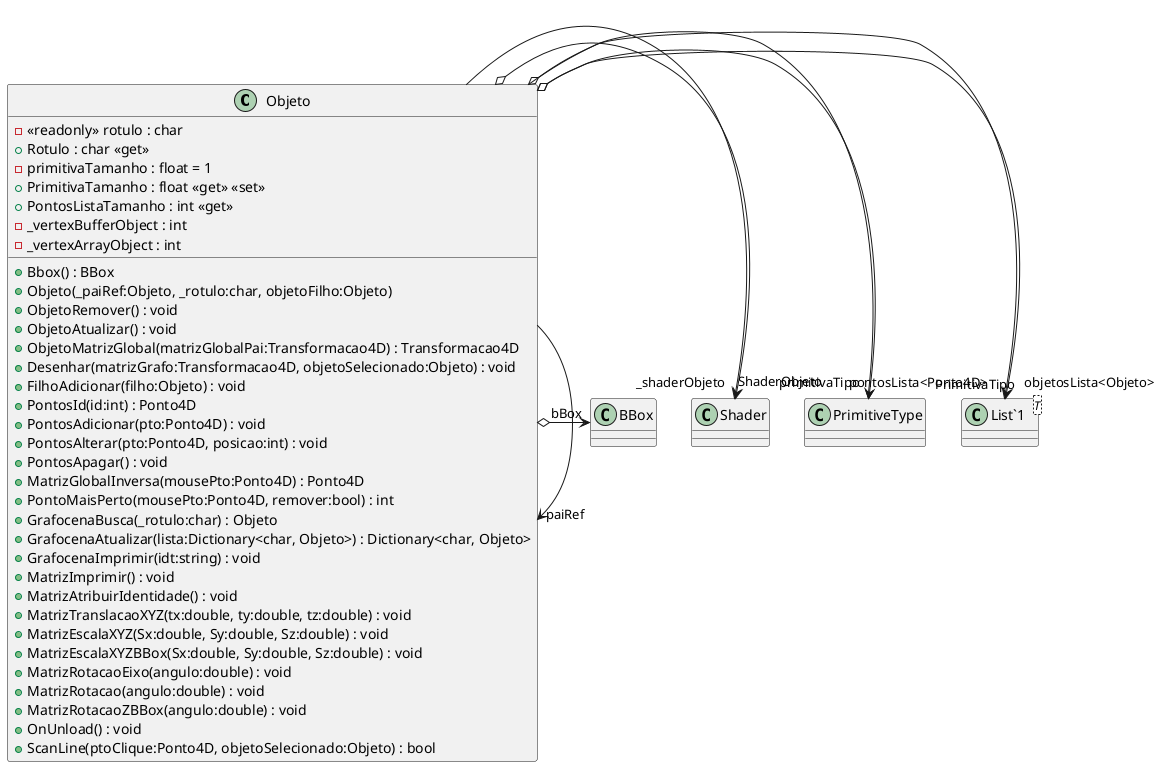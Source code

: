 @startuml Objeto
class Objeto {
    - <<readonly>> rotulo : char
    + Rotulo : char <<get>>
    - primitivaTamanho : float = 1
    + PrimitivaTamanho : float <<get>> <<set>>
    + PontosListaTamanho : int <<get>>
    - _vertexBufferObject : int
    - _vertexArrayObject : int
    + Bbox() : BBox
    + Objeto(_paiRef:Objeto, _rotulo:char, objetoFilho:Objeto)
    + ObjetoRemover() : void
    + ObjetoAtualizar() : void
    + ObjetoMatrizGlobal(matrizGlobalPai:Transformacao4D) : Transformacao4D
    + Desenhar(matrizGrafo:Transformacao4D, objetoSelecionado:Objeto) : void
    + FilhoAdicionar(filho:Objeto) : void
    + PontosId(id:int) : Ponto4D
    + PontosAdicionar(pto:Ponto4D) : void
    + PontosAlterar(pto:Ponto4D, posicao:int) : void
    + PontosApagar() : void
    + MatrizGlobalInversa(mousePto:Ponto4D) : Ponto4D
    + PontoMaisPerto(mousePto:Ponto4D, remover:bool) : int
    + GrafocenaBusca(_rotulo:char) : Objeto
    + GrafocenaAtualizar(lista:Dictionary<char, Objeto>) : Dictionary<char, Objeto>
    + GrafocenaImprimir(idt:string) : void
    + MatrizImprimir() : void
    + MatrizAtribuirIdentidade() : void
    + MatrizTranslacaoXYZ(tx:double, ty:double, tz:double) : void
    + MatrizEscalaXYZ(Sx:double, Sy:double, Sz:double) : void
    + MatrizEscalaXYZBBox(Sx:double, Sy:double, Sz:double) : void
    + MatrizRotacaoEixo(angulo:double) : void
    + MatrizRotacao(angulo:double) : void
    + MatrizRotacaoZBBox(angulo:double) : void
    + OnUnload() : void
    + ScanLine(ptoClique:Ponto4D, objetoSelecionado:Objeto) : bool
}
class "List`1"<T> {
}
Objeto --> "paiRef" Objeto
Objeto o-> "objetosLista<Objeto>" "List`1"
Objeto o-> "primitivaTipo" PrimitiveType
Objeto --> "PrimitivaTipo" PrimitiveType
Objeto o-> "_shaderObjeto" Shader
Objeto --> "ShaderObjeto" Shader
Objeto o-> "pontosLista<Ponto4D>" "List`1"
Objeto o-> "bBox" BBox
@enduml
